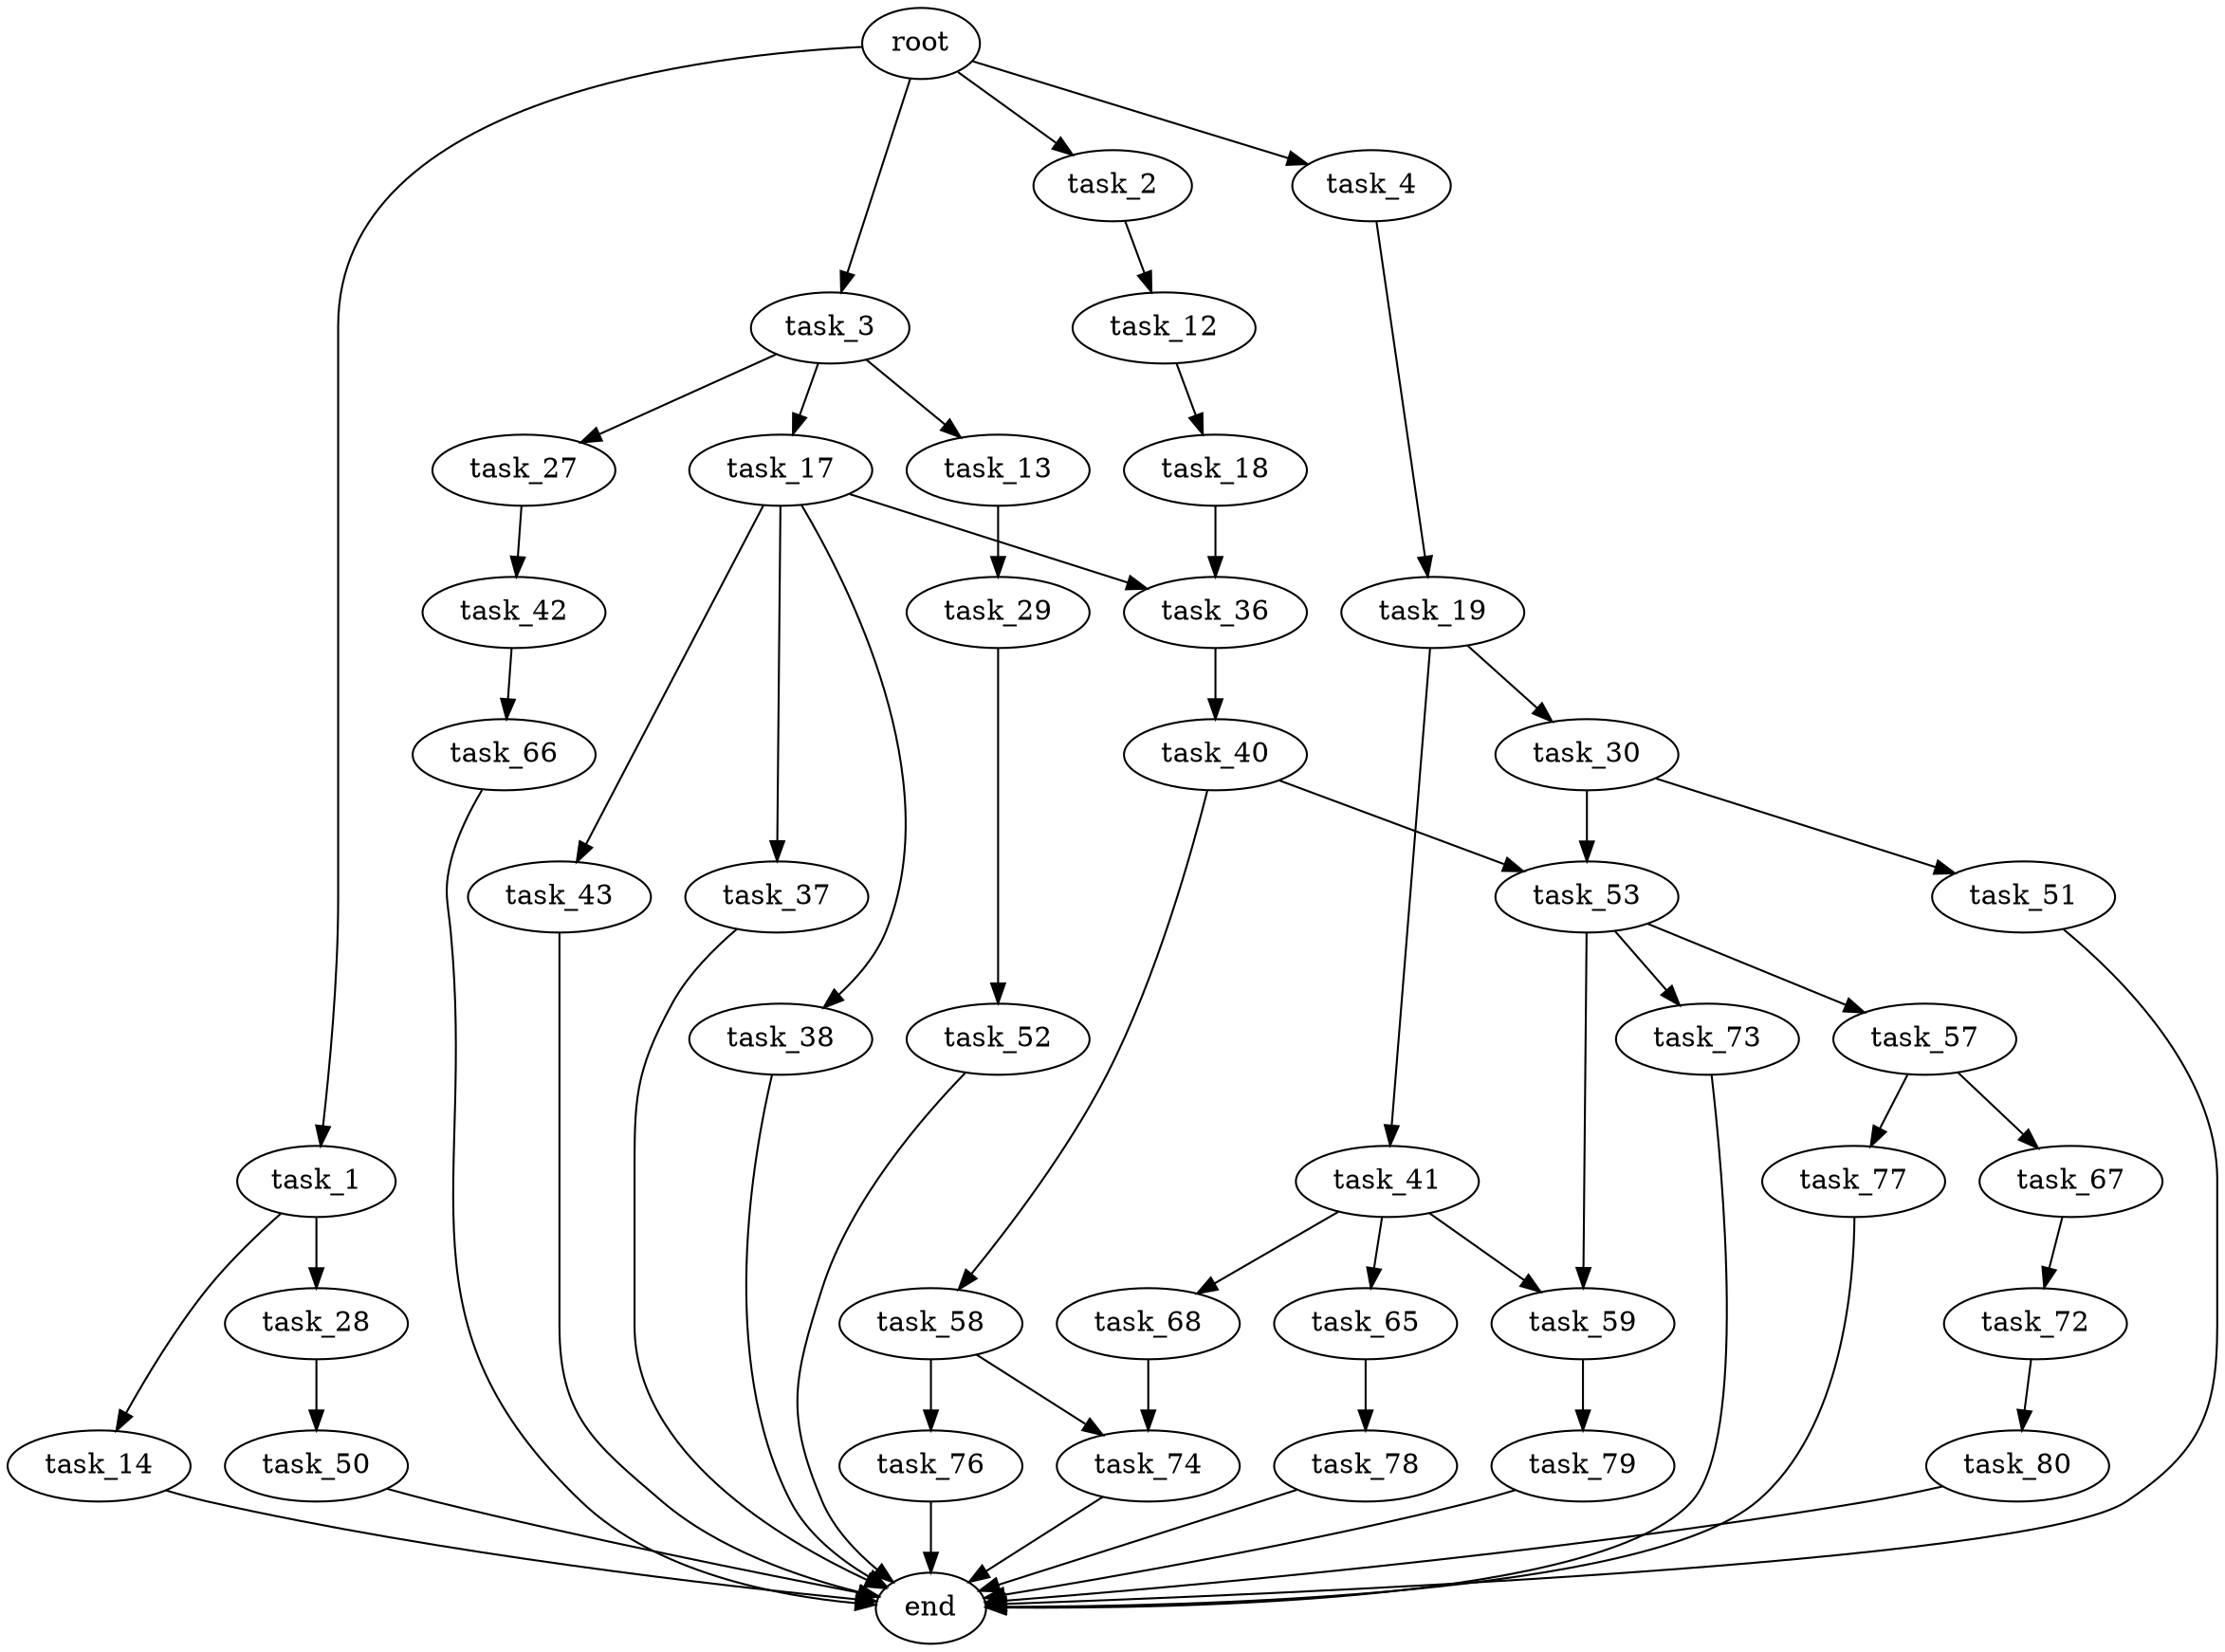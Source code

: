 digraph G {
  root [size="0.000000"];
  task_1 [size="2665457622.000000"];
  task_2 [size="366048271022.000000"];
  task_3 [size="6896920298.000000"];
  task_4 [size="8001842192.000000"];
  task_12 [size="28991029248.000000"];
  task_13 [size="36514606431.000000"];
  task_14 [size="44560274748.000000"];
  task_17 [size="19220732211.000000"];
  task_18 [size="4115557075.000000"];
  task_19 [size="295352641148.000000"];
  task_27 [size="1073741824000.000000"];
  task_28 [size="1652604470.000000"];
  task_29 [size="17160640641.000000"];
  task_30 [size="5604422289.000000"];
  task_36 [size="37730252412.000000"];
  task_37 [size="231928233984.000000"];
  task_38 [size="1063366181119.000000"];
  task_40 [size="134217728000.000000"];
  task_41 [size="10946456356.000000"];
  task_42 [size="295977834684.000000"];
  task_43 [size="995668973694.000000"];
  task_50 [size="276147710647.000000"];
  task_51 [size="8589934592.000000"];
  task_52 [size="32020565321.000000"];
  task_53 [size="530769443277.000000"];
  task_57 [size="8589934592.000000"];
  task_58 [size="484462687069.000000"];
  task_59 [size="18967869952.000000"];
  task_65 [size="89777287646.000000"];
  task_66 [size="478566996873.000000"];
  task_67 [size="368293445632.000000"];
  task_68 [size="1073741824000.000000"];
  task_72 [size="153322240332.000000"];
  task_73 [size="603250532.000000"];
  task_74 [size="229031288973.000000"];
  task_76 [size="12877511505.000000"];
  task_77 [size="13202165190.000000"];
  task_78 [size="30356037149.000000"];
  task_79 [size="723537615926.000000"];
  task_80 [size="28991029248.000000"];
  end [size="0.000000"];

  root -> task_1 [size="1.000000"];
  root -> task_2 [size="1.000000"];
  root -> task_3 [size="1.000000"];
  root -> task_4 [size="1.000000"];
  task_1 -> task_14 [size="209715200.000000"];
  task_1 -> task_28 [size="209715200.000000"];
  task_2 -> task_12 [size="536870912.000000"];
  task_3 -> task_13 [size="134217728.000000"];
  task_3 -> task_17 [size="134217728.000000"];
  task_3 -> task_27 [size="134217728.000000"];
  task_4 -> task_19 [size="411041792.000000"];
  task_12 -> task_18 [size="75497472.000000"];
  task_13 -> task_29 [size="679477248.000000"];
  task_14 -> end [size="1.000000"];
  task_17 -> task_36 [size="536870912.000000"];
  task_17 -> task_37 [size="536870912.000000"];
  task_17 -> task_38 [size="536870912.000000"];
  task_17 -> task_43 [size="536870912.000000"];
  task_18 -> task_36 [size="75497472.000000"];
  task_19 -> task_30 [size="209715200.000000"];
  task_19 -> task_41 [size="209715200.000000"];
  task_27 -> task_42 [size="838860800.000000"];
  task_28 -> task_50 [size="75497472.000000"];
  task_29 -> task_52 [size="33554432.000000"];
  task_30 -> task_51 [size="134217728.000000"];
  task_30 -> task_53 [size="134217728.000000"];
  task_36 -> task_40 [size="838860800.000000"];
  task_37 -> end [size="1.000000"];
  task_38 -> end [size="1.000000"];
  task_40 -> task_53 [size="209715200.000000"];
  task_40 -> task_58 [size="209715200.000000"];
  task_41 -> task_59 [size="536870912.000000"];
  task_41 -> task_65 [size="536870912.000000"];
  task_41 -> task_68 [size="536870912.000000"];
  task_42 -> task_66 [size="301989888.000000"];
  task_43 -> end [size="1.000000"];
  task_50 -> end [size="1.000000"];
  task_51 -> end [size="1.000000"];
  task_52 -> end [size="1.000000"];
  task_53 -> task_57 [size="411041792.000000"];
  task_53 -> task_59 [size="411041792.000000"];
  task_53 -> task_73 [size="411041792.000000"];
  task_57 -> task_67 [size="33554432.000000"];
  task_57 -> task_77 [size="33554432.000000"];
  task_58 -> task_74 [size="536870912.000000"];
  task_58 -> task_76 [size="536870912.000000"];
  task_59 -> task_79 [size="301989888.000000"];
  task_65 -> task_78 [size="301989888.000000"];
  task_66 -> end [size="1.000000"];
  task_67 -> task_72 [size="411041792.000000"];
  task_68 -> task_74 [size="838860800.000000"];
  task_72 -> task_80 [size="134217728.000000"];
  task_73 -> end [size="1.000000"];
  task_74 -> end [size="1.000000"];
  task_76 -> end [size="1.000000"];
  task_77 -> end [size="1.000000"];
  task_78 -> end [size="1.000000"];
  task_79 -> end [size="1.000000"];
  task_80 -> end [size="1.000000"];
}
